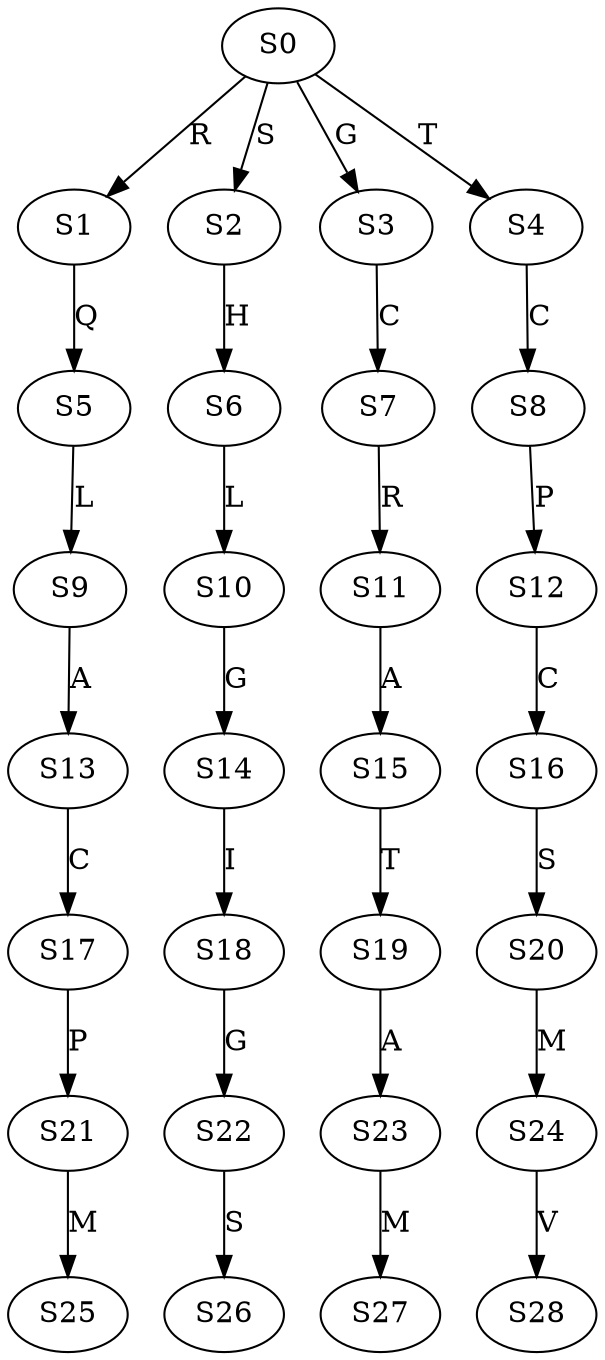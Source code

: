 strict digraph  {
	S0 -> S1 [ label = R ];
	S0 -> S2 [ label = S ];
	S0 -> S3 [ label = G ];
	S0 -> S4 [ label = T ];
	S1 -> S5 [ label = Q ];
	S2 -> S6 [ label = H ];
	S3 -> S7 [ label = C ];
	S4 -> S8 [ label = C ];
	S5 -> S9 [ label = L ];
	S6 -> S10 [ label = L ];
	S7 -> S11 [ label = R ];
	S8 -> S12 [ label = P ];
	S9 -> S13 [ label = A ];
	S10 -> S14 [ label = G ];
	S11 -> S15 [ label = A ];
	S12 -> S16 [ label = C ];
	S13 -> S17 [ label = C ];
	S14 -> S18 [ label = I ];
	S15 -> S19 [ label = T ];
	S16 -> S20 [ label = S ];
	S17 -> S21 [ label = P ];
	S18 -> S22 [ label = G ];
	S19 -> S23 [ label = A ];
	S20 -> S24 [ label = M ];
	S21 -> S25 [ label = M ];
	S22 -> S26 [ label = S ];
	S23 -> S27 [ label = M ];
	S24 -> S28 [ label = V ];
}
